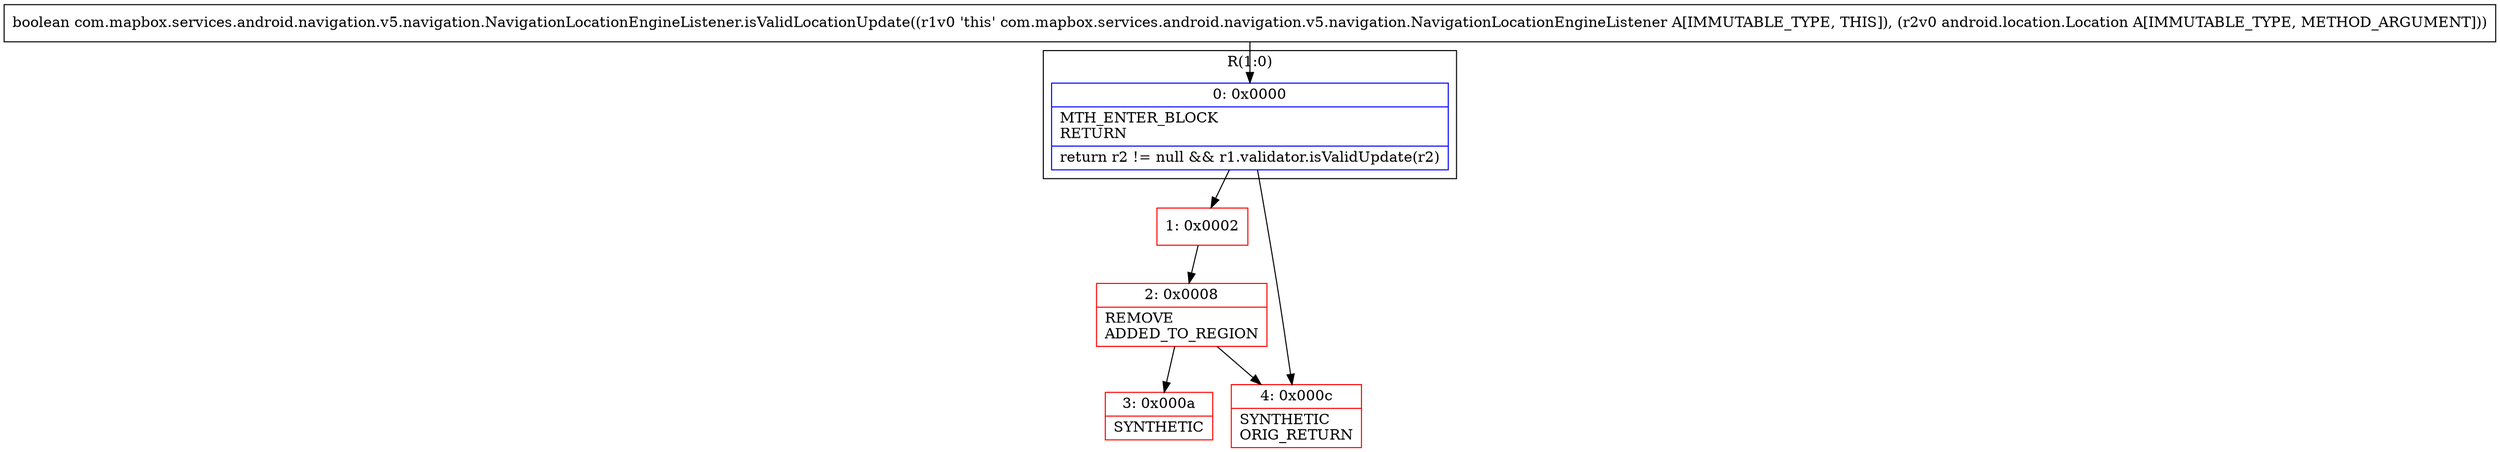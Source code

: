 digraph "CFG forcom.mapbox.services.android.navigation.v5.navigation.NavigationLocationEngineListener.isValidLocationUpdate(Landroid\/location\/Location;)Z" {
subgraph cluster_Region_422573545 {
label = "R(1:0)";
node [shape=record,color=blue];
Node_0 [shape=record,label="{0\:\ 0x0000|MTH_ENTER_BLOCK\lRETURN\l|return r2 != null && r1.validator.isValidUpdate(r2)\l}"];
}
Node_1 [shape=record,color=red,label="{1\:\ 0x0002}"];
Node_2 [shape=record,color=red,label="{2\:\ 0x0008|REMOVE\lADDED_TO_REGION\l}"];
Node_3 [shape=record,color=red,label="{3\:\ 0x000a|SYNTHETIC\l}"];
Node_4 [shape=record,color=red,label="{4\:\ 0x000c|SYNTHETIC\lORIG_RETURN\l}"];
MethodNode[shape=record,label="{boolean com.mapbox.services.android.navigation.v5.navigation.NavigationLocationEngineListener.isValidLocationUpdate((r1v0 'this' com.mapbox.services.android.navigation.v5.navigation.NavigationLocationEngineListener A[IMMUTABLE_TYPE, THIS]), (r2v0 android.location.Location A[IMMUTABLE_TYPE, METHOD_ARGUMENT])) }"];
MethodNode -> Node_0;
Node_0 -> Node_1;
Node_0 -> Node_4;
Node_1 -> Node_2;
Node_2 -> Node_3;
Node_2 -> Node_4;
}

